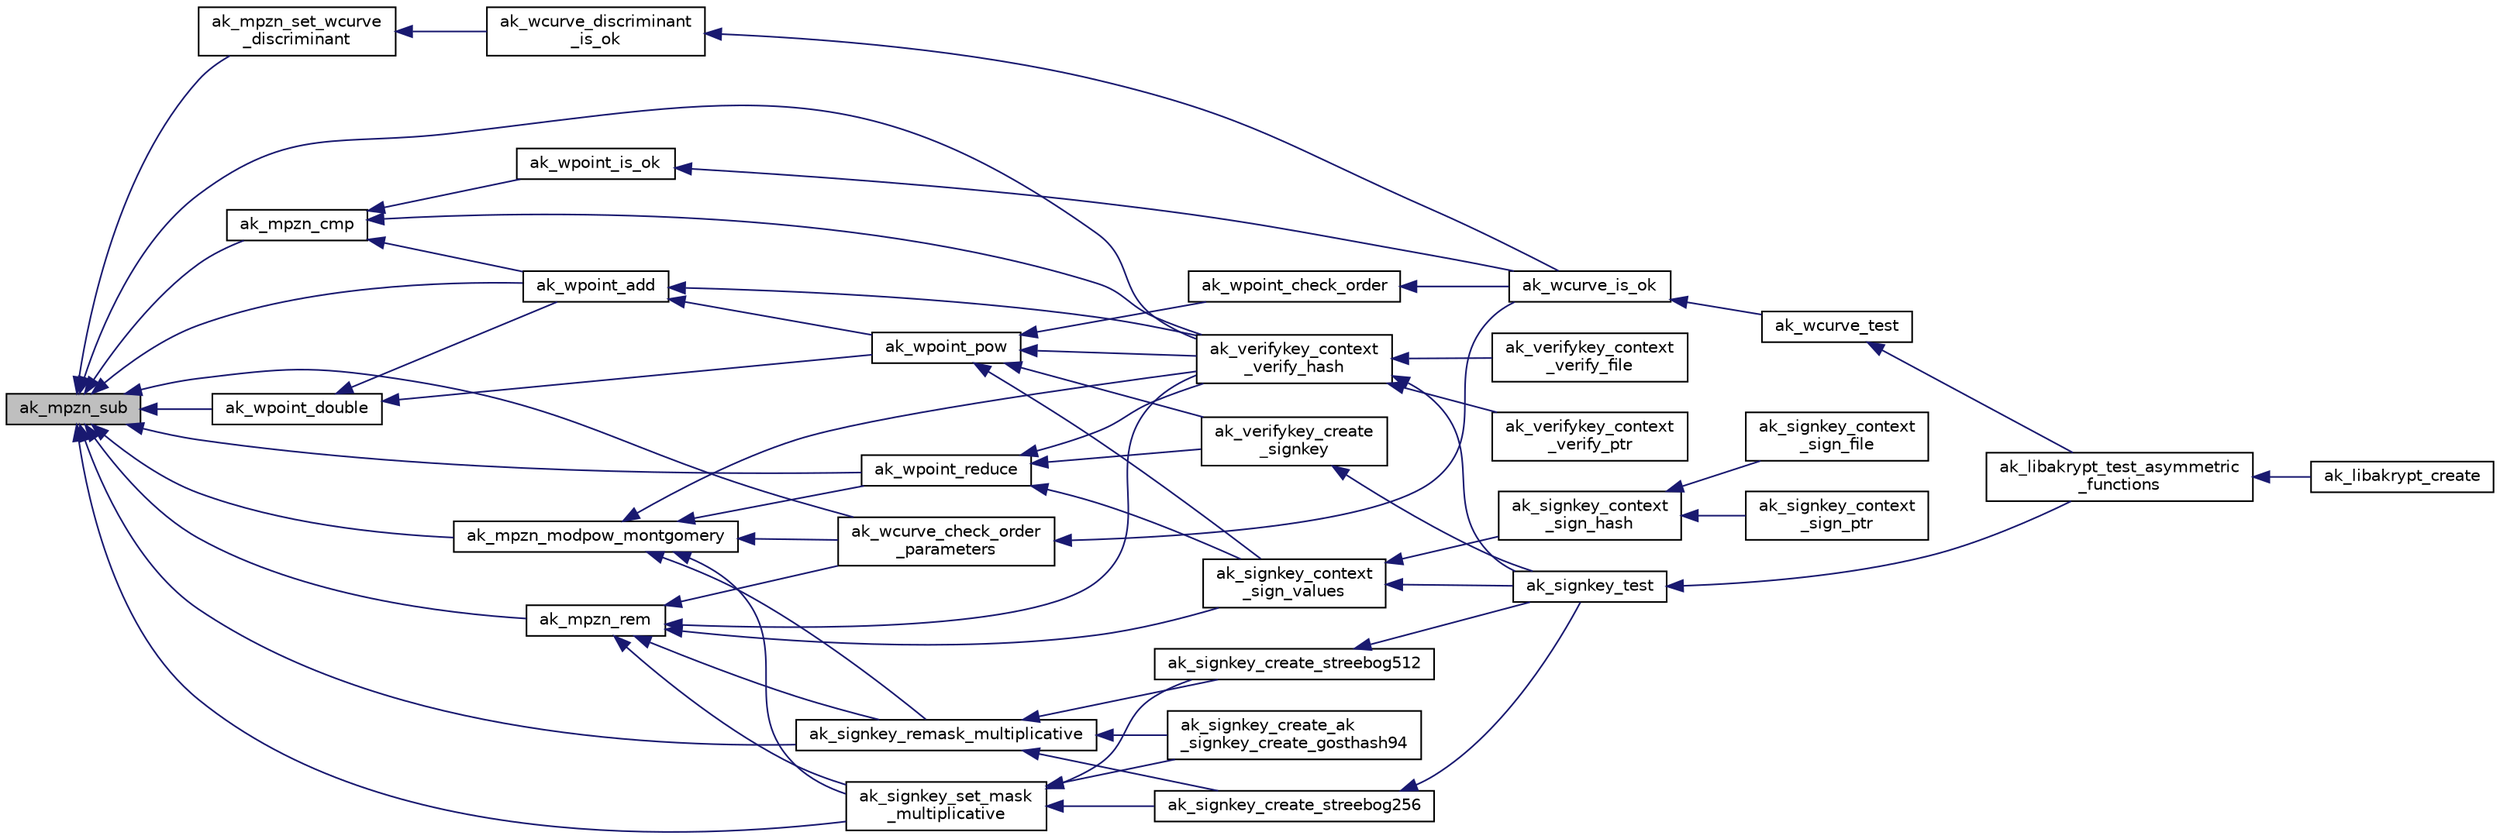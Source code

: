 digraph "ak_mpzn_sub"
{
  edge [fontname="Helvetica",fontsize="10",labelfontname="Helvetica",labelfontsize="10"];
  node [fontname="Helvetica",fontsize="10",shape=record];
  rankdir="LR";
  Node1 [label="ak_mpzn_sub",height=0.2,width=0.4,color="black", fillcolor="grey75", style="filled", fontcolor="black"];
  Node1 -> Node2 [dir="back",color="midnightblue",fontsize="10",style="solid",fontname="Helvetica"];
  Node2 [label="ak_mpzn_set_wcurve\l_discriminant",height=0.2,width=0.4,color="black", fillcolor="white", style="filled",URL="$ak__curves_8h.html#a53610457de99cc61584fd2685ca4fc1a",tooltip="Вычисление дискриминанта эллиптической кривой, заданной в короткой форме Вейерштрасса. "];
  Node2 -> Node3 [dir="back",color="midnightblue",fontsize="10",style="solid",fontname="Helvetica"];
  Node3 [label="ak_wcurve_discriminant\l_is_ok",height=0.2,width=0.4,color="black", fillcolor="white", style="filled",URL="$ak__curves_8h.html#a7575229f3d90df2cd413eb97289601a5",tooltip="Проверка корректности дискриминанта эллиптической кривой, заданной в форме Вейерштрасса. "];
  Node3 -> Node4 [dir="back",color="midnightblue",fontsize="10",style="solid",fontname="Helvetica"];
  Node4 [label="ak_wcurve_is_ok",height=0.2,width=0.4,color="black", fillcolor="white", style="filled",URL="$ak__curves_8h.html#a13b5a369b394a034e6b586dd28b6d7c3",tooltip="Проверка набора параметров эллиптической кривой, заданной в форме Вейерштрасса. "];
  Node4 -> Node5 [dir="back",color="midnightblue",fontsize="10",style="solid",fontname="Helvetica"];
  Node5 [label="ak_wcurve_test",height=0.2,width=0.4,color="black", fillcolor="white", style="filled",URL="$ak__curves_8h.html#a7367a068f49b25629f4d7ec1f342659a",tooltip="Функция тестирует все определяемые библиотекой параметры эллиптических кривых, заданных в короткой фо..."];
  Node5 -> Node6 [dir="back",color="midnightblue",fontsize="10",style="solid",fontname="Helvetica"];
  Node6 [label="ak_libakrypt_test_asymmetric\l_functions",height=0.2,width=0.4,color="black", fillcolor="white", style="filled",URL="$ak__libakrypt_8c.html#a9a4c991b0095021bdc6078c97e7be8ba",tooltip="Функция проверяет корректность реализации асимметричных криптографических алгоритмов ..."];
  Node6 -> Node7 [dir="back",color="midnightblue",fontsize="10",style="solid",fontname="Helvetica"];
  Node7 [label="ak_libakrypt_create",height=0.2,width=0.4,color="black", fillcolor="white", style="filled",URL="$libakrypt_8h.html#a3f840f1a40839f867ba729aa1c5d67b8",tooltip="Функция инициализации и тестирования криптографических механизмов библиотеки. "];
  Node1 -> Node8 [dir="back",color="midnightblue",fontsize="10",style="solid",fontname="Helvetica"];
  Node8 [label="ak_wcurve_check_order\l_parameters",height=0.2,width=0.4,color="black", fillcolor="white", style="filled",URL="$ak__curves_8h.html#a880ae93e9029635e814582ece8066cde",tooltip="Проверка корректности параметров, необходимых для вычисления по модулю q. "];
  Node8 -> Node4 [dir="back",color="midnightblue",fontsize="10",style="solid",fontname="Helvetica"];
  Node1 -> Node9 [dir="back",color="midnightblue",fontsize="10",style="solid",fontname="Helvetica"];
  Node9 [label="ak_wpoint_double",height=0.2,width=0.4,color="black", fillcolor="white", style="filled",URL="$ak__curves_8h.html#adf6c2ebb983f5f02695d4f59f2c51ae5",tooltip="Удвоение точки эллиптической кривой, заданной в короткой форме Вейерштрасса. "];
  Node9 -> Node10 [dir="back",color="midnightblue",fontsize="10",style="solid",fontname="Helvetica"];
  Node10 [label="ak_wpoint_add",height=0.2,width=0.4,color="black", fillcolor="white", style="filled",URL="$ak__curves_8h.html#a4c716d52b68a1537cd6cf3797c4712f0",tooltip="Прибавление к одной точке эллиптической кривой значения другой точки. "];
  Node10 -> Node11 [dir="back",color="midnightblue",fontsize="10",style="solid",fontname="Helvetica"];
  Node11 [label="ak_wpoint_pow",height=0.2,width=0.4,color="black", fillcolor="white", style="filled",URL="$ak__curves_8h.html#aefc4be925bae43595811cc5f078ce5bf",tooltip="Вычисление кратной точки эллиптической кривой. "];
  Node11 -> Node12 [dir="back",color="midnightblue",fontsize="10",style="solid",fontname="Helvetica"];
  Node12 [label="ak_wpoint_check_order",height=0.2,width=0.4,color="black", fillcolor="white", style="filled",URL="$ak__curves_8h.html#a0f77216f6c3d41af3ae89254cb618183",tooltip="Проверка порядка заданной точки. "];
  Node12 -> Node4 [dir="back",color="midnightblue",fontsize="10",style="solid",fontname="Helvetica"];
  Node11 -> Node13 [dir="back",color="midnightblue",fontsize="10",style="solid",fontname="Helvetica"];
  Node13 [label="ak_signkey_context\l_sign_values",height=0.2,width=0.4,color="black", fillcolor="white", style="filled",URL="$ak__sign_8h.html#a45d1b9221a5f1cab66a78a77f5df5a5f",tooltip="Выработка электронной подписи для фиксированного значения случайного числа и вычисленного заранее зна..."];
  Node13 -> Node14 [dir="back",color="midnightblue",fontsize="10",style="solid",fontname="Helvetica"];
  Node14 [label="ak_signkey_context\l_sign_hash",height=0.2,width=0.4,color="black", fillcolor="white", style="filled",URL="$ak__sign_8h.html#a084d8e8f975fe11706ddd74582961588",tooltip="Выработка электронной подписи для вычисленного заранее значения хеш-функции. "];
  Node14 -> Node15 [dir="back",color="midnightblue",fontsize="10",style="solid",fontname="Helvetica"];
  Node15 [label="ak_signkey_context\l_sign_ptr",height=0.2,width=0.4,color="black", fillcolor="white", style="filled",URL="$ak__sign_8h.html#a6cf3030135b040542dc429e2816972bf",tooltip="Выработка электронной подписи для заданной области памяти. "];
  Node14 -> Node16 [dir="back",color="midnightblue",fontsize="10",style="solid",fontname="Helvetica"];
  Node16 [label="ak_signkey_context\l_sign_file",height=0.2,width=0.4,color="black", fillcolor="white", style="filled",URL="$ak__sign_8h.html#a9f193708b3158911311b858cb4aa37be",tooltip="Выработка электронной подписи для заданного файла. "];
  Node13 -> Node17 [dir="back",color="midnightblue",fontsize="10",style="solid",fontname="Helvetica"];
  Node17 [label="ak_signkey_test",height=0.2,width=0.4,color="black", fillcolor="white", style="filled",URL="$ak__sign_8h.html#aa2df8858fc6d7214483e3c4a9e497c22",tooltip="Выполнение тестовых примеров для алгоритмов выработки и проверки электронной подписи ..."];
  Node17 -> Node6 [dir="back",color="midnightblue",fontsize="10",style="solid",fontname="Helvetica"];
  Node11 -> Node18 [dir="back",color="midnightblue",fontsize="10",style="solid",fontname="Helvetica"];
  Node18 [label="ak_verifykey_create\l_signkey",height=0.2,width=0.4,color="black", fillcolor="white", style="filled",URL="$ak__sign_8h.html#ae71656a77d8b118529e79fa1f1485170",tooltip="Инициализация контекста открытого ключа алгоритма ГОСТ Р 34.10-2012. "];
  Node18 -> Node17 [dir="back",color="midnightblue",fontsize="10",style="solid",fontname="Helvetica"];
  Node11 -> Node19 [dir="back",color="midnightblue",fontsize="10",style="solid",fontname="Helvetica"];
  Node19 [label="ak_verifykey_context\l_verify_hash",height=0.2,width=0.4,color="black", fillcolor="white", style="filled",URL="$ak__sign_8h.html#af5fb0674884be4953846361316b18f5a",tooltip="Проверка электронной подписи для вычисленного заранее значения хеш-функции. "];
  Node19 -> Node20 [dir="back",color="midnightblue",fontsize="10",style="solid",fontname="Helvetica"];
  Node20 [label="ak_verifykey_context\l_verify_ptr",height=0.2,width=0.4,color="black", fillcolor="white", style="filled",URL="$ak__sign_8h.html#a9adacc833d56419319920a04bd0004ec",tooltip="Проверка электронной подписи для заданной области памяти. "];
  Node19 -> Node21 [dir="back",color="midnightblue",fontsize="10",style="solid",fontname="Helvetica"];
  Node21 [label="ak_verifykey_context\l_verify_file",height=0.2,width=0.4,color="black", fillcolor="white", style="filled",URL="$ak__sign_8h.html#a2fddbc6eacb3d6efdd262ebeda8b5d5e",tooltip="Проверка электронной подписи для заданного файла. "];
  Node19 -> Node17 [dir="back",color="midnightblue",fontsize="10",style="solid",fontname="Helvetica"];
  Node10 -> Node19 [dir="back",color="midnightblue",fontsize="10",style="solid",fontname="Helvetica"];
  Node9 -> Node11 [dir="back",color="midnightblue",fontsize="10",style="solid",fontname="Helvetica"];
  Node1 -> Node10 [dir="back",color="midnightblue",fontsize="10",style="solid",fontname="Helvetica"];
  Node1 -> Node22 [dir="back",color="midnightblue",fontsize="10",style="solid",fontname="Helvetica"];
  Node22 [label="ak_wpoint_reduce",height=0.2,width=0.4,color="black", fillcolor="white", style="filled",URL="$ak__curves_8h.html#a0813a0bfc00d4ba0ef7e14888b2000be",tooltip="Приведение проективной точки к аффинному виду. "];
  Node22 -> Node13 [dir="back",color="midnightblue",fontsize="10",style="solid",fontname="Helvetica"];
  Node22 -> Node18 [dir="back",color="midnightblue",fontsize="10",style="solid",fontname="Helvetica"];
  Node22 -> Node19 [dir="back",color="midnightblue",fontsize="10",style="solid",fontname="Helvetica"];
  Node1 -> Node23 [dir="back",color="midnightblue",fontsize="10",style="solid",fontname="Helvetica"];
  Node23 [label="ak_mpzn_cmp",height=0.2,width=0.4,color="black", fillcolor="white", style="filled",URL="$ak__mpzn_8h.html#a2309452b14d446732309930342487b94",tooltip="Сравнение двух вычетов "];
  Node23 -> Node24 [dir="back",color="midnightblue",fontsize="10",style="solid",fontname="Helvetica"];
  Node24 [label="ak_wpoint_is_ok",height=0.2,width=0.4,color="black", fillcolor="white", style="filled",URL="$ak__curves_8h.html#a8f88a29fdc7f453aab16f0145d3cb731",tooltip="Проверка принадлежности точки заданной кривой. "];
  Node24 -> Node4 [dir="back",color="midnightblue",fontsize="10",style="solid",fontname="Helvetica"];
  Node23 -> Node10 [dir="back",color="midnightblue",fontsize="10",style="solid",fontname="Helvetica"];
  Node23 -> Node19 [dir="back",color="midnightblue",fontsize="10",style="solid",fontname="Helvetica"];
  Node1 -> Node25 [dir="back",color="midnightblue",fontsize="10",style="solid",fontname="Helvetica"];
  Node25 [label="ak_mpzn_rem",height=0.2,width=0.4,color="black", fillcolor="white", style="filled",URL="$ak__mpzn_8h.html#a988b15b566b8015c9bafe346e01117db",tooltip="Вычисление остатка от деления одного вычета на другой "];
  Node25 -> Node8 [dir="back",color="midnightblue",fontsize="10",style="solid",fontname="Helvetica"];
  Node25 -> Node26 [dir="back",color="midnightblue",fontsize="10",style="solid",fontname="Helvetica"];
  Node26 [label="ak_signkey_set_mask\l_multiplicative",height=0.2,width=0.4,color="black", fillcolor="white", style="filled",URL="$ak__sign_8c.html#a01e819ce6c6cc69ad45ac760e5d786ca"];
  Node26 -> Node27 [dir="back",color="midnightblue",fontsize="10",style="solid",fontname="Helvetica"];
  Node27 [label="ak_signkey_create_streebog256",height=0.2,width=0.4,color="black", fillcolor="white", style="filled",URL="$ak__sign_8h.html#a0bc2e07b6ca4e86fb80f1ffe76a0847d",tooltip="Инициализация контекста секретного ключа алгоритма ГОСТ Р 34.10-2012. "];
  Node27 -> Node17 [dir="back",color="midnightblue",fontsize="10",style="solid",fontname="Helvetica"];
  Node26 -> Node28 [dir="back",color="midnightblue",fontsize="10",style="solid",fontname="Helvetica"];
  Node28 [label="ak_signkey_create_streebog512",height=0.2,width=0.4,color="black", fillcolor="white", style="filled",URL="$ak__sign_8h.html#a8392beef9b3823ee6e61999cb47eb3fe",tooltip="Инициализация контекста секретного ключа алгоритма ГОСТ Р 34.10-2012. "];
  Node28 -> Node17 [dir="back",color="midnightblue",fontsize="10",style="solid",fontname="Helvetica"];
  Node26 -> Node29 [dir="back",color="midnightblue",fontsize="10",style="solid",fontname="Helvetica"];
  Node29 [label="ak_signkey_create_ak\l_signkey_create_gosthash94",height=0.2,width=0.4,color="black", fillcolor="white", style="filled",URL="$ak__sign_8c.html#ab41c7a5de3fd53204024124911c6bcb3"];
  Node25 -> Node30 [dir="back",color="midnightblue",fontsize="10",style="solid",fontname="Helvetica"];
  Node30 [label="ak_signkey_remask_multiplicative",height=0.2,width=0.4,color="black", fillcolor="white", style="filled",URL="$ak__sign_8c.html#ae7bc40b2ea3f216cdacd2b95376cded1"];
  Node30 -> Node27 [dir="back",color="midnightblue",fontsize="10",style="solid",fontname="Helvetica"];
  Node30 -> Node28 [dir="back",color="midnightblue",fontsize="10",style="solid",fontname="Helvetica"];
  Node30 -> Node29 [dir="back",color="midnightblue",fontsize="10",style="solid",fontname="Helvetica"];
  Node25 -> Node13 [dir="back",color="midnightblue",fontsize="10",style="solid",fontname="Helvetica"];
  Node25 -> Node19 [dir="back",color="midnightblue",fontsize="10",style="solid",fontname="Helvetica"];
  Node1 -> Node31 [dir="back",color="midnightblue",fontsize="10",style="solid",fontname="Helvetica"];
  Node31 [label="ak_mpzn_modpow_montgomery",height=0.2,width=0.4,color="black", fillcolor="white", style="filled",URL="$ak__mpzn_8h.html#ad391014c334add86e9ebddd134dd7fa1",tooltip="Модульное возведение в степень в представлении Монтгомери. "];
  Node31 -> Node8 [dir="back",color="midnightblue",fontsize="10",style="solid",fontname="Helvetica"];
  Node31 -> Node22 [dir="back",color="midnightblue",fontsize="10",style="solid",fontname="Helvetica"];
  Node31 -> Node26 [dir="back",color="midnightblue",fontsize="10",style="solid",fontname="Helvetica"];
  Node31 -> Node30 [dir="back",color="midnightblue",fontsize="10",style="solid",fontname="Helvetica"];
  Node31 -> Node19 [dir="back",color="midnightblue",fontsize="10",style="solid",fontname="Helvetica"];
  Node1 -> Node26 [dir="back",color="midnightblue",fontsize="10",style="solid",fontname="Helvetica"];
  Node1 -> Node30 [dir="back",color="midnightblue",fontsize="10",style="solid",fontname="Helvetica"];
  Node1 -> Node19 [dir="back",color="midnightblue",fontsize="10",style="solid",fontname="Helvetica"];
}
